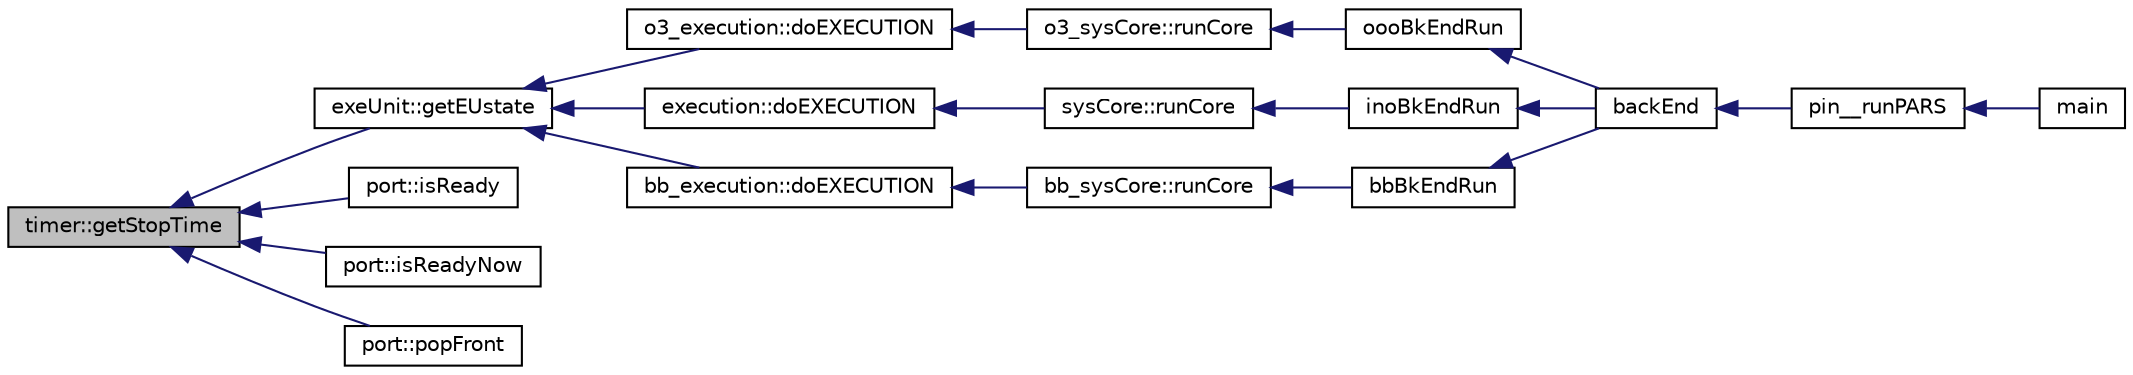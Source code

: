 digraph G
{
  edge [fontname="Helvetica",fontsize="10",labelfontname="Helvetica",labelfontsize="10"];
  node [fontname="Helvetica",fontsize="10",shape=record];
  rankdir=LR;
  Node1 [label="timer::getStopTime",height=0.2,width=0.4,color="black", fillcolor="grey75", style="filled" fontcolor="black"];
  Node1 -> Node2 [dir=back,color="midnightblue",fontsize="10",style="solid"];
  Node2 [label="exeUnit::getEUstate",height=0.2,width=0.4,color="black", fillcolor="white", style="filled",URL="$structexeUnit.html#a739cfd78a98068a64fb2e807f49c4312"];
  Node2 -> Node3 [dir=back,color="midnightblue",fontsize="10",style="solid"];
  Node3 [label="o3_execution::doEXECUTION",height=0.2,width=0.4,color="black", fillcolor="white", style="filled",URL="$classo3__execution.html#a533f0e0e815b90e1eefb5de8fe16c61d"];
  Node3 -> Node4 [dir=back,color="midnightblue",fontsize="10",style="solid"];
  Node4 [label="o3_sysCore::runCore",height=0.2,width=0.4,color="black", fillcolor="white", style="filled",URL="$classo3__sysCore.html#add719541e1b30005c126e604b74654eb"];
  Node4 -> Node5 [dir=back,color="midnightblue",fontsize="10",style="solid"];
  Node5 [label="oooBkEndRun",height=0.2,width=0.4,color="black", fillcolor="white", style="filled",URL="$oooBkEnd_8h.html#a5ad2255009a882fb6f2a8769caf94264"];
  Node5 -> Node6 [dir=back,color="midnightblue",fontsize="10",style="solid"];
  Node6 [label="backEnd",height=0.2,width=0.4,color="black", fillcolor="white", style="filled",URL="$pars_8cpp.html#af45c42930cc9f7fbe74c2469301fa5f6"];
  Node6 -> Node7 [dir=back,color="midnightblue",fontsize="10",style="solid"];
  Node7 [label="pin__runPARS",height=0.2,width=0.4,color="black", fillcolor="white", style="filled",URL="$pars_8h.html#ace0fa7dabd943b7f226518d8f2eceef8"];
  Node7 -> Node8 [dir=back,color="midnightblue",fontsize="10",style="solid"];
  Node8 [label="main",height=0.2,width=0.4,color="black", fillcolor="white", style="filled",URL="$main__pars_8cpp.html#a0ddf1224851353fc92bfbff6f499fa97"];
  Node2 -> Node9 [dir=back,color="midnightblue",fontsize="10",style="solid"];
  Node9 [label="execution::doEXECUTION",height=0.2,width=0.4,color="black", fillcolor="white", style="filled",URL="$classexecution.html#a7f0afb47a246180e50733c258ae35b0a"];
  Node9 -> Node10 [dir=back,color="midnightblue",fontsize="10",style="solid"];
  Node10 [label="sysCore::runCore",height=0.2,width=0.4,color="black", fillcolor="white", style="filled",URL="$classsysCore.html#aaafa43a2951680e1fdc83769650d7bba"];
  Node10 -> Node11 [dir=back,color="midnightblue",fontsize="10",style="solid"];
  Node11 [label="inoBkEndRun",height=0.2,width=0.4,color="black", fillcolor="white", style="filled",URL="$inoBkEnd_8h.html#aee9170028b273f191a7fc575a9a90102"];
  Node11 -> Node6 [dir=back,color="midnightblue",fontsize="10",style="solid"];
  Node2 -> Node12 [dir=back,color="midnightblue",fontsize="10",style="solid"];
  Node12 [label="bb_execution::doEXECUTION",height=0.2,width=0.4,color="black", fillcolor="white", style="filled",URL="$classbb__execution.html#a813a7aa270b3c1a03f42f39114b6547f"];
  Node12 -> Node13 [dir=back,color="midnightblue",fontsize="10",style="solid"];
  Node13 [label="bb_sysCore::runCore",height=0.2,width=0.4,color="black", fillcolor="white", style="filled",URL="$classbb__sysCore.html#a8c45fb9e95652fa0983def61c3d452e6"];
  Node13 -> Node14 [dir=back,color="midnightblue",fontsize="10",style="solid"];
  Node14 [label="bbBkEndRun",height=0.2,width=0.4,color="black", fillcolor="white", style="filled",URL="$pb_2bbBkEnd_8h.html#abc8c05bcd136b6b0f714b1af40c20eca"];
  Node14 -> Node6 [dir=back,color="midnightblue",fontsize="10",style="solid"];
  Node1 -> Node15 [dir=back,color="midnightblue",fontsize="10",style="solid"];
  Node15 [label="port::isReady",height=0.2,width=0.4,color="black", fillcolor="white", style="filled",URL="$classport.html#a28fc31d645ff4b03848e13ff5c912e94"];
  Node1 -> Node16 [dir=back,color="midnightblue",fontsize="10",style="solid"];
  Node16 [label="port::isReadyNow",height=0.2,width=0.4,color="black", fillcolor="white", style="filled",URL="$classport.html#aec7f88ae88183433edf77dd4523865e6"];
  Node1 -> Node17 [dir=back,color="midnightblue",fontsize="10",style="solid"];
  Node17 [label="port::popFront",height=0.2,width=0.4,color="black", fillcolor="white", style="filled",URL="$classport.html#a4fc45954f3836ec5d9d1808bdd8acff3"];
}
